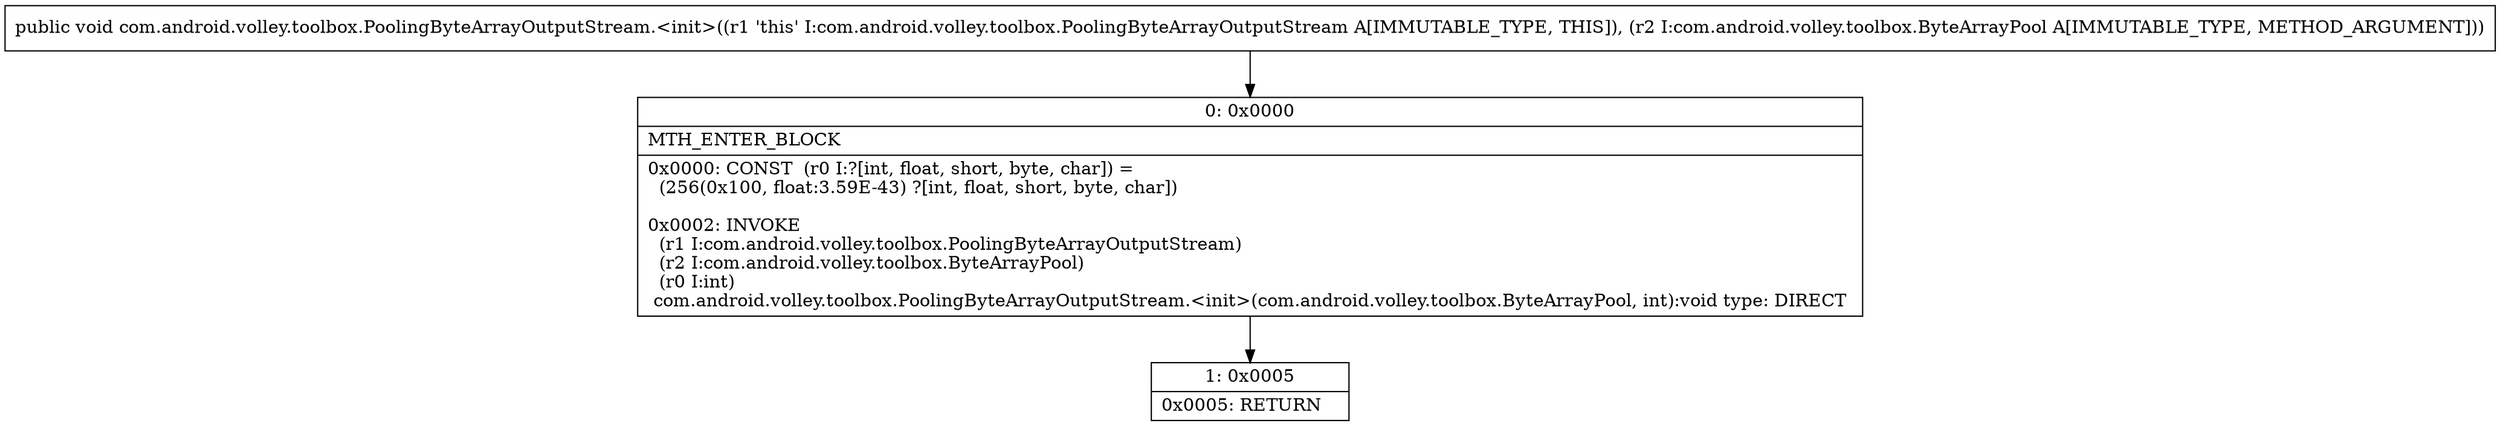 digraph "CFG forcom.android.volley.toolbox.PoolingByteArrayOutputStream.\<init\>(Lcom\/android\/volley\/toolbox\/ByteArrayPool;)V" {
Node_0 [shape=record,label="{0\:\ 0x0000|MTH_ENTER_BLOCK\l|0x0000: CONST  (r0 I:?[int, float, short, byte, char]) = \l  (256(0x100, float:3.59E\-43) ?[int, float, short, byte, char])\l \l0x0002: INVOKE  \l  (r1 I:com.android.volley.toolbox.PoolingByteArrayOutputStream)\l  (r2 I:com.android.volley.toolbox.ByteArrayPool)\l  (r0 I:int)\l com.android.volley.toolbox.PoolingByteArrayOutputStream.\<init\>(com.android.volley.toolbox.ByteArrayPool, int):void type: DIRECT \l}"];
Node_1 [shape=record,label="{1\:\ 0x0005|0x0005: RETURN   \l}"];
MethodNode[shape=record,label="{public void com.android.volley.toolbox.PoolingByteArrayOutputStream.\<init\>((r1 'this' I:com.android.volley.toolbox.PoolingByteArrayOutputStream A[IMMUTABLE_TYPE, THIS]), (r2 I:com.android.volley.toolbox.ByteArrayPool A[IMMUTABLE_TYPE, METHOD_ARGUMENT])) }"];
MethodNode -> Node_0;
Node_0 -> Node_1;
}

